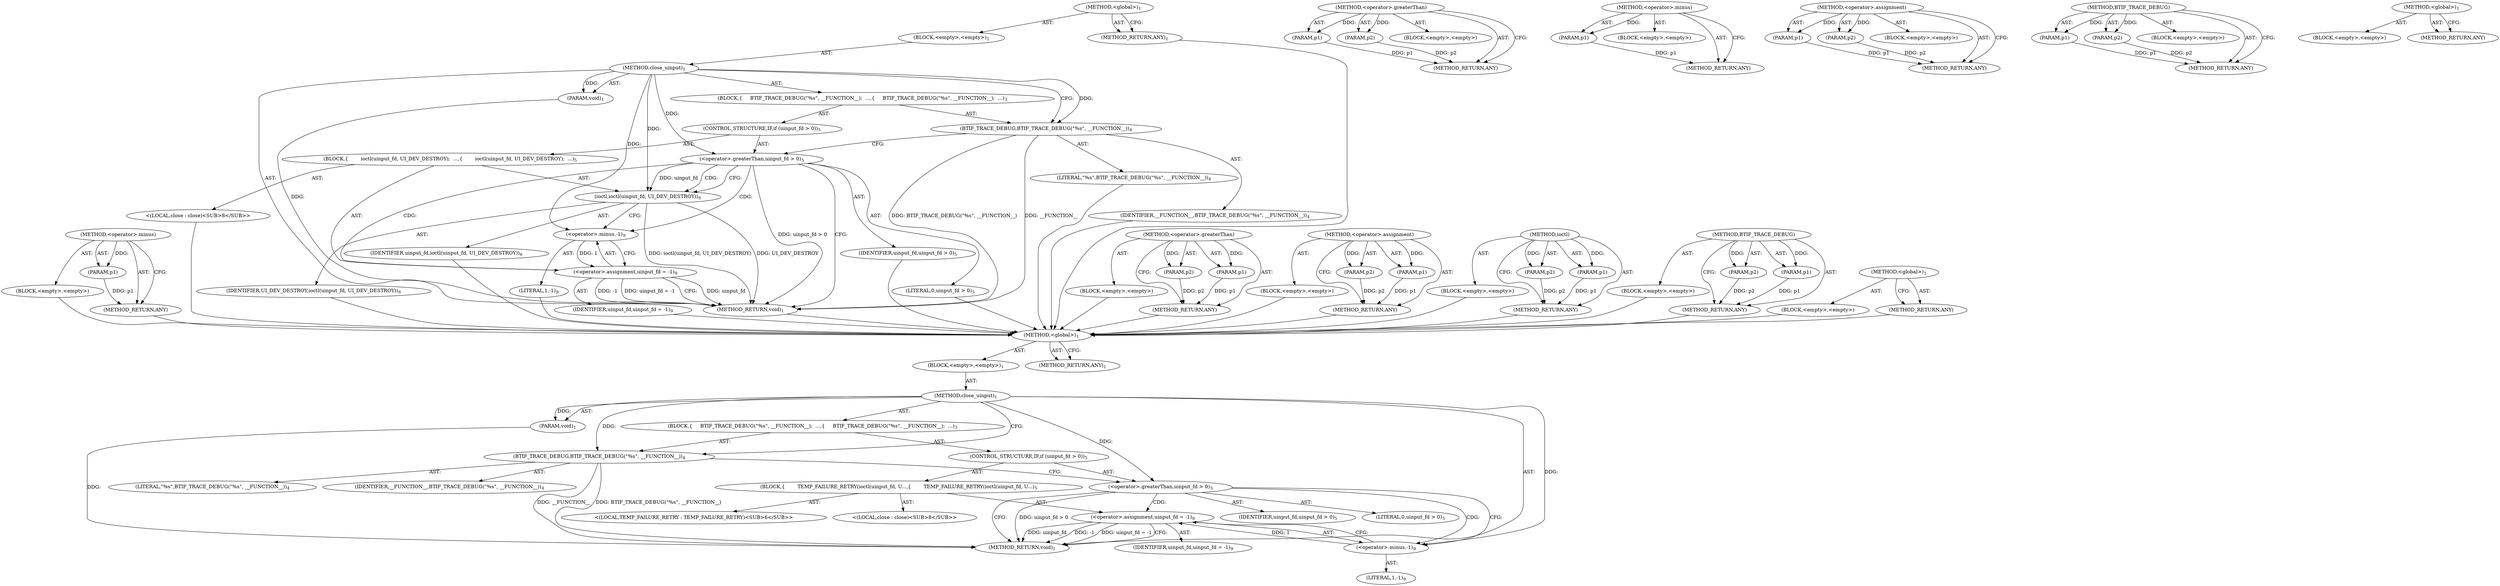 digraph "&lt;global&gt;" {
vulnerable_68 [label=<(METHOD,&lt;operator&gt;.minus)>];
vulnerable_69 [label=<(PARAM,p1)>];
vulnerable_70 [label=<(BLOCK,&lt;empty&gt;,&lt;empty&gt;)>];
vulnerable_71 [label=<(METHOD_RETURN,ANY)>];
vulnerable_6 [label=<(METHOD,&lt;global&gt;)<SUB>1</SUB>>];
vulnerable_7 [label=<(BLOCK,&lt;empty&gt;,&lt;empty&gt;)<SUB>1</SUB>>];
vulnerable_8 [label=<(METHOD,close_uinput)<SUB>1</SUB>>];
vulnerable_9 [label=<(PARAM,void)<SUB>1</SUB>>];
vulnerable_10 [label=<(BLOCK,{
     BTIF_TRACE_DEBUG(&quot;%s&quot;, __FUNCTION__);
  ...,{
     BTIF_TRACE_DEBUG(&quot;%s&quot;, __FUNCTION__);
  ...)<SUB>3</SUB>>];
vulnerable_11 [label=<(BTIF_TRACE_DEBUG,BTIF_TRACE_DEBUG(&quot;%s&quot;, __FUNCTION__))<SUB>4</SUB>>];
vulnerable_12 [label=<(LITERAL,&quot;%s&quot;,BTIF_TRACE_DEBUG(&quot;%s&quot;, __FUNCTION__))<SUB>4</SUB>>];
vulnerable_13 [label=<(IDENTIFIER,__FUNCTION__,BTIF_TRACE_DEBUG(&quot;%s&quot;, __FUNCTION__))<SUB>4</SUB>>];
vulnerable_14 [label=<(CONTROL_STRUCTURE,IF,if (uinput_fd &gt; 0))<SUB>5</SUB>>];
vulnerable_15 [label=<(&lt;operator&gt;.greaterThan,uinput_fd &gt; 0)<SUB>5</SUB>>];
vulnerable_16 [label=<(IDENTIFIER,uinput_fd,uinput_fd &gt; 0)<SUB>5</SUB>>];
vulnerable_17 [label=<(LITERAL,0,uinput_fd &gt; 0)<SUB>5</SUB>>];
vulnerable_18 [label=<(BLOCK,{
        ioctl(uinput_fd, UI_DEV_DESTROY);
 
 ...,{
        ioctl(uinput_fd, UI_DEV_DESTROY);
 
 ...)<SUB>5</SUB>>];
vulnerable_19 [label=<(ioctl,ioctl(uinput_fd, UI_DEV_DESTROY))<SUB>6</SUB>>];
vulnerable_20 [label=<(IDENTIFIER,uinput_fd,ioctl(uinput_fd, UI_DEV_DESTROY))<SUB>6</SUB>>];
vulnerable_21 [label=<(IDENTIFIER,UI_DEV_DESTROY,ioctl(uinput_fd, UI_DEV_DESTROY))<SUB>6</SUB>>];
vulnerable_22 [label="<(LOCAL,close : close)<SUB>8</SUB>>"];
vulnerable_23 [label=<(&lt;operator&gt;.assignment,uinput_fd = -1)<SUB>9</SUB>>];
vulnerable_24 [label=<(IDENTIFIER,uinput_fd,uinput_fd = -1)<SUB>9</SUB>>];
vulnerable_25 [label=<(&lt;operator&gt;.minus,-1)<SUB>9</SUB>>];
vulnerable_26 [label=<(LITERAL,1,-1)<SUB>9</SUB>>];
vulnerable_27 [label=<(METHOD_RETURN,void)<SUB>1</SUB>>];
vulnerable_29 [label=<(METHOD_RETURN,ANY)<SUB>1</SUB>>];
vulnerable_53 [label=<(METHOD,&lt;operator&gt;.greaterThan)>];
vulnerable_54 [label=<(PARAM,p1)>];
vulnerable_55 [label=<(PARAM,p2)>];
vulnerable_56 [label=<(BLOCK,&lt;empty&gt;,&lt;empty&gt;)>];
vulnerable_57 [label=<(METHOD_RETURN,ANY)>];
vulnerable_63 [label=<(METHOD,&lt;operator&gt;.assignment)>];
vulnerable_64 [label=<(PARAM,p1)>];
vulnerable_65 [label=<(PARAM,p2)>];
vulnerable_66 [label=<(BLOCK,&lt;empty&gt;,&lt;empty&gt;)>];
vulnerable_67 [label=<(METHOD_RETURN,ANY)>];
vulnerable_58 [label=<(METHOD,ioctl)>];
vulnerable_59 [label=<(PARAM,p1)>];
vulnerable_60 [label=<(PARAM,p2)>];
vulnerable_61 [label=<(BLOCK,&lt;empty&gt;,&lt;empty&gt;)>];
vulnerable_62 [label=<(METHOD_RETURN,ANY)>];
vulnerable_48 [label=<(METHOD,BTIF_TRACE_DEBUG)>];
vulnerable_49 [label=<(PARAM,p1)>];
vulnerable_50 [label=<(PARAM,p2)>];
vulnerable_51 [label=<(BLOCK,&lt;empty&gt;,&lt;empty&gt;)>];
vulnerable_52 [label=<(METHOD_RETURN,ANY)>];
vulnerable_42 [label=<(METHOD,&lt;global&gt;)<SUB>1</SUB>>];
vulnerable_43 [label=<(BLOCK,&lt;empty&gt;,&lt;empty&gt;)>];
vulnerable_44 [label=<(METHOD_RETURN,ANY)>];
fixed_6 [label=<(METHOD,&lt;global&gt;)<SUB>1</SUB>>];
fixed_7 [label=<(BLOCK,&lt;empty&gt;,&lt;empty&gt;)<SUB>1</SUB>>];
fixed_8 [label=<(METHOD,close_uinput)<SUB>1</SUB>>];
fixed_9 [label=<(PARAM,void)<SUB>1</SUB>>];
fixed_10 [label=<(BLOCK,{
     BTIF_TRACE_DEBUG(&quot;%s&quot;, __FUNCTION__);
  ...,{
     BTIF_TRACE_DEBUG(&quot;%s&quot;, __FUNCTION__);
  ...)<SUB>3</SUB>>];
fixed_11 [label=<(BTIF_TRACE_DEBUG,BTIF_TRACE_DEBUG(&quot;%s&quot;, __FUNCTION__))<SUB>4</SUB>>];
fixed_12 [label=<(LITERAL,&quot;%s&quot;,BTIF_TRACE_DEBUG(&quot;%s&quot;, __FUNCTION__))<SUB>4</SUB>>];
fixed_13 [label=<(IDENTIFIER,__FUNCTION__,BTIF_TRACE_DEBUG(&quot;%s&quot;, __FUNCTION__))<SUB>4</SUB>>];
fixed_14 [label=<(CONTROL_STRUCTURE,IF,if (uinput_fd &gt; 0))<SUB>5</SUB>>];
fixed_15 [label=<(&lt;operator&gt;.greaterThan,uinput_fd &gt; 0)<SUB>5</SUB>>];
fixed_16 [label=<(IDENTIFIER,uinput_fd,uinput_fd &gt; 0)<SUB>5</SUB>>];
fixed_17 [label=<(LITERAL,0,uinput_fd &gt; 0)<SUB>5</SUB>>];
fixed_18 [label=<(BLOCK,{
        TEMP_FAILURE_RETRY(ioctl(uinput_fd, U...,{
        TEMP_FAILURE_RETRY(ioctl(uinput_fd, U...)<SUB>5</SUB>>];
fixed_19 [label="<(LOCAL,TEMP_FAILURE_RETRY : TEMP_FAILURE_RETRY)<SUB>6</SUB>>"];
fixed_20 [label="<(LOCAL,close : close)<SUB>8</SUB>>"];
fixed_21 [label=<(&lt;operator&gt;.assignment,uinput_fd = -1)<SUB>9</SUB>>];
fixed_22 [label=<(IDENTIFIER,uinput_fd,uinput_fd = -1)<SUB>9</SUB>>];
fixed_23 [label=<(&lt;operator&gt;.minus,-1)<SUB>9</SUB>>];
fixed_24 [label=<(LITERAL,1,-1)<SUB>9</SUB>>];
fixed_25 [label=<(METHOD_RETURN,void)<SUB>1</SUB>>];
fixed_27 [label=<(METHOD_RETURN,ANY)<SUB>1</SUB>>];
fixed_53 [label=<(METHOD,&lt;operator&gt;.greaterThan)>];
fixed_54 [label=<(PARAM,p1)>];
fixed_55 [label=<(PARAM,p2)>];
fixed_56 [label=<(BLOCK,&lt;empty&gt;,&lt;empty&gt;)>];
fixed_57 [label=<(METHOD_RETURN,ANY)>];
fixed_63 [label=<(METHOD,&lt;operator&gt;.minus)>];
fixed_64 [label=<(PARAM,p1)>];
fixed_65 [label=<(BLOCK,&lt;empty&gt;,&lt;empty&gt;)>];
fixed_66 [label=<(METHOD_RETURN,ANY)>];
fixed_58 [label=<(METHOD,&lt;operator&gt;.assignment)>];
fixed_59 [label=<(PARAM,p1)>];
fixed_60 [label=<(PARAM,p2)>];
fixed_61 [label=<(BLOCK,&lt;empty&gt;,&lt;empty&gt;)>];
fixed_62 [label=<(METHOD_RETURN,ANY)>];
fixed_48 [label=<(METHOD,BTIF_TRACE_DEBUG)>];
fixed_49 [label=<(PARAM,p1)>];
fixed_50 [label=<(PARAM,p2)>];
fixed_51 [label=<(BLOCK,&lt;empty&gt;,&lt;empty&gt;)>];
fixed_52 [label=<(METHOD_RETURN,ANY)>];
fixed_42 [label=<(METHOD,&lt;global&gt;)<SUB>1</SUB>>];
fixed_43 [label=<(BLOCK,&lt;empty&gt;,&lt;empty&gt;)>];
fixed_44 [label=<(METHOD_RETURN,ANY)>];
vulnerable_68 -> vulnerable_69  [key=0, label="AST: "];
vulnerable_68 -> vulnerable_69  [key=1, label="DDG: "];
vulnerable_68 -> vulnerable_70  [key=0, label="AST: "];
vulnerable_68 -> vulnerable_71  [key=0, label="AST: "];
vulnerable_68 -> vulnerable_71  [key=1, label="CFG: "];
vulnerable_69 -> vulnerable_71  [key=0, label="DDG: p1"];
vulnerable_70 -> fixed_6  [key=0];
vulnerable_71 -> fixed_6  [key=0];
vulnerable_6 -> vulnerable_7  [key=0, label="AST: "];
vulnerable_6 -> vulnerable_29  [key=0, label="AST: "];
vulnerable_6 -> vulnerable_29  [key=1, label="CFG: "];
vulnerable_7 -> vulnerable_8  [key=0, label="AST: "];
vulnerable_8 -> vulnerable_9  [key=0, label="AST: "];
vulnerable_8 -> vulnerable_9  [key=1, label="DDG: "];
vulnerable_8 -> vulnerable_10  [key=0, label="AST: "];
vulnerable_8 -> vulnerable_27  [key=0, label="AST: "];
vulnerable_8 -> vulnerable_11  [key=0, label="CFG: "];
vulnerable_8 -> vulnerable_11  [key=1, label="DDG: "];
vulnerable_8 -> vulnerable_15  [key=0, label="DDG: "];
vulnerable_8 -> vulnerable_19  [key=0, label="DDG: "];
vulnerable_8 -> vulnerable_25  [key=0, label="DDG: "];
vulnerable_9 -> vulnerable_27  [key=0, label="DDG: "];
vulnerable_10 -> vulnerable_11  [key=0, label="AST: "];
vulnerable_10 -> vulnerable_14  [key=0, label="AST: "];
vulnerable_11 -> vulnerable_12  [key=0, label="AST: "];
vulnerable_11 -> vulnerable_13  [key=0, label="AST: "];
vulnerable_11 -> vulnerable_15  [key=0, label="CFG: "];
vulnerable_11 -> vulnerable_27  [key=0, label="DDG: BTIF_TRACE_DEBUG(&quot;%s&quot;, __FUNCTION__)"];
vulnerable_11 -> vulnerable_27  [key=1, label="DDG: __FUNCTION__"];
vulnerable_12 -> fixed_6  [key=0];
vulnerable_13 -> fixed_6  [key=0];
vulnerable_14 -> vulnerable_15  [key=0, label="AST: "];
vulnerable_14 -> vulnerable_18  [key=0, label="AST: "];
vulnerable_15 -> vulnerable_16  [key=0, label="AST: "];
vulnerable_15 -> vulnerable_17  [key=0, label="AST: "];
vulnerable_15 -> vulnerable_27  [key=0, label="CFG: "];
vulnerable_15 -> vulnerable_27  [key=1, label="DDG: uinput_fd &gt; 0"];
vulnerable_15 -> vulnerable_19  [key=0, label="CFG: "];
vulnerable_15 -> vulnerable_19  [key=1, label="DDG: uinput_fd"];
vulnerable_15 -> vulnerable_19  [key=2, label="CDG: "];
vulnerable_15 -> vulnerable_25  [key=0, label="CDG: "];
vulnerable_15 -> vulnerable_23  [key=0, label="CDG: "];
vulnerable_16 -> fixed_6  [key=0];
vulnerable_17 -> fixed_6  [key=0];
vulnerable_18 -> vulnerable_19  [key=0, label="AST: "];
vulnerable_18 -> vulnerable_22  [key=0, label="AST: "];
vulnerable_18 -> vulnerable_23  [key=0, label="AST: "];
vulnerable_19 -> vulnerable_20  [key=0, label="AST: "];
vulnerable_19 -> vulnerable_21  [key=0, label="AST: "];
vulnerable_19 -> vulnerable_25  [key=0, label="CFG: "];
vulnerable_19 -> vulnerable_27  [key=0, label="DDG: ioctl(uinput_fd, UI_DEV_DESTROY)"];
vulnerable_19 -> vulnerable_27  [key=1, label="DDG: UI_DEV_DESTROY"];
vulnerable_20 -> fixed_6  [key=0];
vulnerable_21 -> fixed_6  [key=0];
vulnerable_22 -> fixed_6  [key=0];
vulnerable_23 -> vulnerable_24  [key=0, label="AST: "];
vulnerable_23 -> vulnerable_25  [key=0, label="AST: "];
vulnerable_23 -> vulnerable_27  [key=0, label="CFG: "];
vulnerable_23 -> vulnerable_27  [key=1, label="DDG: uinput_fd"];
vulnerable_23 -> vulnerable_27  [key=2, label="DDG: -1"];
vulnerable_23 -> vulnerable_27  [key=3, label="DDG: uinput_fd = -1"];
vulnerable_24 -> fixed_6  [key=0];
vulnerable_25 -> vulnerable_26  [key=0, label="AST: "];
vulnerable_25 -> vulnerable_23  [key=0, label="CFG: "];
vulnerable_25 -> vulnerable_23  [key=1, label="DDG: 1"];
vulnerable_26 -> fixed_6  [key=0];
vulnerable_27 -> fixed_6  [key=0];
vulnerable_29 -> fixed_6  [key=0];
vulnerable_53 -> vulnerable_54  [key=0, label="AST: "];
vulnerable_53 -> vulnerable_54  [key=1, label="DDG: "];
vulnerable_53 -> vulnerable_56  [key=0, label="AST: "];
vulnerable_53 -> vulnerable_55  [key=0, label="AST: "];
vulnerable_53 -> vulnerable_55  [key=1, label="DDG: "];
vulnerable_53 -> vulnerable_57  [key=0, label="AST: "];
vulnerable_53 -> vulnerable_57  [key=1, label="CFG: "];
vulnerable_54 -> vulnerable_57  [key=0, label="DDG: p1"];
vulnerable_55 -> vulnerable_57  [key=0, label="DDG: p2"];
vulnerable_56 -> fixed_6  [key=0];
vulnerable_57 -> fixed_6  [key=0];
vulnerable_63 -> vulnerable_64  [key=0, label="AST: "];
vulnerable_63 -> vulnerable_64  [key=1, label="DDG: "];
vulnerable_63 -> vulnerable_66  [key=0, label="AST: "];
vulnerable_63 -> vulnerable_65  [key=0, label="AST: "];
vulnerable_63 -> vulnerable_65  [key=1, label="DDG: "];
vulnerable_63 -> vulnerable_67  [key=0, label="AST: "];
vulnerable_63 -> vulnerable_67  [key=1, label="CFG: "];
vulnerable_64 -> vulnerable_67  [key=0, label="DDG: p1"];
vulnerable_65 -> vulnerable_67  [key=0, label="DDG: p2"];
vulnerable_66 -> fixed_6  [key=0];
vulnerable_67 -> fixed_6  [key=0];
vulnerable_58 -> vulnerable_59  [key=0, label="AST: "];
vulnerable_58 -> vulnerable_59  [key=1, label="DDG: "];
vulnerable_58 -> vulnerable_61  [key=0, label="AST: "];
vulnerable_58 -> vulnerable_60  [key=0, label="AST: "];
vulnerable_58 -> vulnerable_60  [key=1, label="DDG: "];
vulnerable_58 -> vulnerable_62  [key=0, label="AST: "];
vulnerable_58 -> vulnerable_62  [key=1, label="CFG: "];
vulnerable_59 -> vulnerable_62  [key=0, label="DDG: p1"];
vulnerable_60 -> vulnerable_62  [key=0, label="DDG: p2"];
vulnerable_61 -> fixed_6  [key=0];
vulnerable_62 -> fixed_6  [key=0];
vulnerable_48 -> vulnerable_49  [key=0, label="AST: "];
vulnerable_48 -> vulnerable_49  [key=1, label="DDG: "];
vulnerable_48 -> vulnerable_51  [key=0, label="AST: "];
vulnerable_48 -> vulnerable_50  [key=0, label="AST: "];
vulnerable_48 -> vulnerable_50  [key=1, label="DDG: "];
vulnerable_48 -> vulnerable_52  [key=0, label="AST: "];
vulnerable_48 -> vulnerable_52  [key=1, label="CFG: "];
vulnerable_49 -> vulnerable_52  [key=0, label="DDG: p1"];
vulnerable_50 -> vulnerable_52  [key=0, label="DDG: p2"];
vulnerable_51 -> fixed_6  [key=0];
vulnerable_52 -> fixed_6  [key=0];
vulnerable_42 -> vulnerable_43  [key=0, label="AST: "];
vulnerable_42 -> vulnerable_44  [key=0, label="AST: "];
vulnerable_42 -> vulnerable_44  [key=1, label="CFG: "];
vulnerable_43 -> fixed_6  [key=0];
vulnerable_44 -> fixed_6  [key=0];
fixed_6 -> fixed_7  [key=0, label="AST: "];
fixed_6 -> fixed_27  [key=0, label="AST: "];
fixed_6 -> fixed_27  [key=1, label="CFG: "];
fixed_7 -> fixed_8  [key=0, label="AST: "];
fixed_8 -> fixed_9  [key=0, label="AST: "];
fixed_8 -> fixed_9  [key=1, label="DDG: "];
fixed_8 -> fixed_10  [key=0, label="AST: "];
fixed_8 -> fixed_25  [key=0, label="AST: "];
fixed_8 -> fixed_11  [key=0, label="CFG: "];
fixed_8 -> fixed_11  [key=1, label="DDG: "];
fixed_8 -> fixed_15  [key=0, label="DDG: "];
fixed_8 -> fixed_23  [key=0, label="DDG: "];
fixed_9 -> fixed_25  [key=0, label="DDG: "];
fixed_10 -> fixed_11  [key=0, label="AST: "];
fixed_10 -> fixed_14  [key=0, label="AST: "];
fixed_11 -> fixed_12  [key=0, label="AST: "];
fixed_11 -> fixed_13  [key=0, label="AST: "];
fixed_11 -> fixed_15  [key=0, label="CFG: "];
fixed_11 -> fixed_25  [key=0, label="DDG: BTIF_TRACE_DEBUG(&quot;%s&quot;, __FUNCTION__)"];
fixed_11 -> fixed_25  [key=1, label="DDG: __FUNCTION__"];
fixed_14 -> fixed_15  [key=0, label="AST: "];
fixed_14 -> fixed_18  [key=0, label="AST: "];
fixed_15 -> fixed_16  [key=0, label="AST: "];
fixed_15 -> fixed_17  [key=0, label="AST: "];
fixed_15 -> fixed_25  [key=0, label="CFG: "];
fixed_15 -> fixed_25  [key=1, label="DDG: uinput_fd &gt; 0"];
fixed_15 -> fixed_23  [key=0, label="CFG: "];
fixed_15 -> fixed_23  [key=1, label="CDG: "];
fixed_15 -> fixed_21  [key=0, label="CDG: "];
fixed_18 -> fixed_19  [key=0, label="AST: "];
fixed_18 -> fixed_20  [key=0, label="AST: "];
fixed_18 -> fixed_21  [key=0, label="AST: "];
fixed_21 -> fixed_22  [key=0, label="AST: "];
fixed_21 -> fixed_23  [key=0, label="AST: "];
fixed_21 -> fixed_25  [key=0, label="CFG: "];
fixed_21 -> fixed_25  [key=1, label="DDG: uinput_fd"];
fixed_21 -> fixed_25  [key=2, label="DDG: -1"];
fixed_21 -> fixed_25  [key=3, label="DDG: uinput_fd = -1"];
fixed_23 -> fixed_24  [key=0, label="AST: "];
fixed_23 -> fixed_21  [key=0, label="CFG: "];
fixed_23 -> fixed_21  [key=1, label="DDG: 1"];
fixed_53 -> fixed_54  [key=0, label="AST: "];
fixed_53 -> fixed_54  [key=1, label="DDG: "];
fixed_53 -> fixed_56  [key=0, label="AST: "];
fixed_53 -> fixed_55  [key=0, label="AST: "];
fixed_53 -> fixed_55  [key=1, label="DDG: "];
fixed_53 -> fixed_57  [key=0, label="AST: "];
fixed_53 -> fixed_57  [key=1, label="CFG: "];
fixed_54 -> fixed_57  [key=0, label="DDG: p1"];
fixed_55 -> fixed_57  [key=0, label="DDG: p2"];
fixed_63 -> fixed_64  [key=0, label="AST: "];
fixed_63 -> fixed_64  [key=1, label="DDG: "];
fixed_63 -> fixed_65  [key=0, label="AST: "];
fixed_63 -> fixed_66  [key=0, label="AST: "];
fixed_63 -> fixed_66  [key=1, label="CFG: "];
fixed_64 -> fixed_66  [key=0, label="DDG: p1"];
fixed_58 -> fixed_59  [key=0, label="AST: "];
fixed_58 -> fixed_59  [key=1, label="DDG: "];
fixed_58 -> fixed_61  [key=0, label="AST: "];
fixed_58 -> fixed_60  [key=0, label="AST: "];
fixed_58 -> fixed_60  [key=1, label="DDG: "];
fixed_58 -> fixed_62  [key=0, label="AST: "];
fixed_58 -> fixed_62  [key=1, label="CFG: "];
fixed_59 -> fixed_62  [key=0, label="DDG: p1"];
fixed_60 -> fixed_62  [key=0, label="DDG: p2"];
fixed_48 -> fixed_49  [key=0, label="AST: "];
fixed_48 -> fixed_49  [key=1, label="DDG: "];
fixed_48 -> fixed_51  [key=0, label="AST: "];
fixed_48 -> fixed_50  [key=0, label="AST: "];
fixed_48 -> fixed_50  [key=1, label="DDG: "];
fixed_48 -> fixed_52  [key=0, label="AST: "];
fixed_48 -> fixed_52  [key=1, label="CFG: "];
fixed_49 -> fixed_52  [key=0, label="DDG: p1"];
fixed_50 -> fixed_52  [key=0, label="DDG: p2"];
fixed_42 -> fixed_43  [key=0, label="AST: "];
fixed_42 -> fixed_44  [key=0, label="AST: "];
fixed_42 -> fixed_44  [key=1, label="CFG: "];
}
